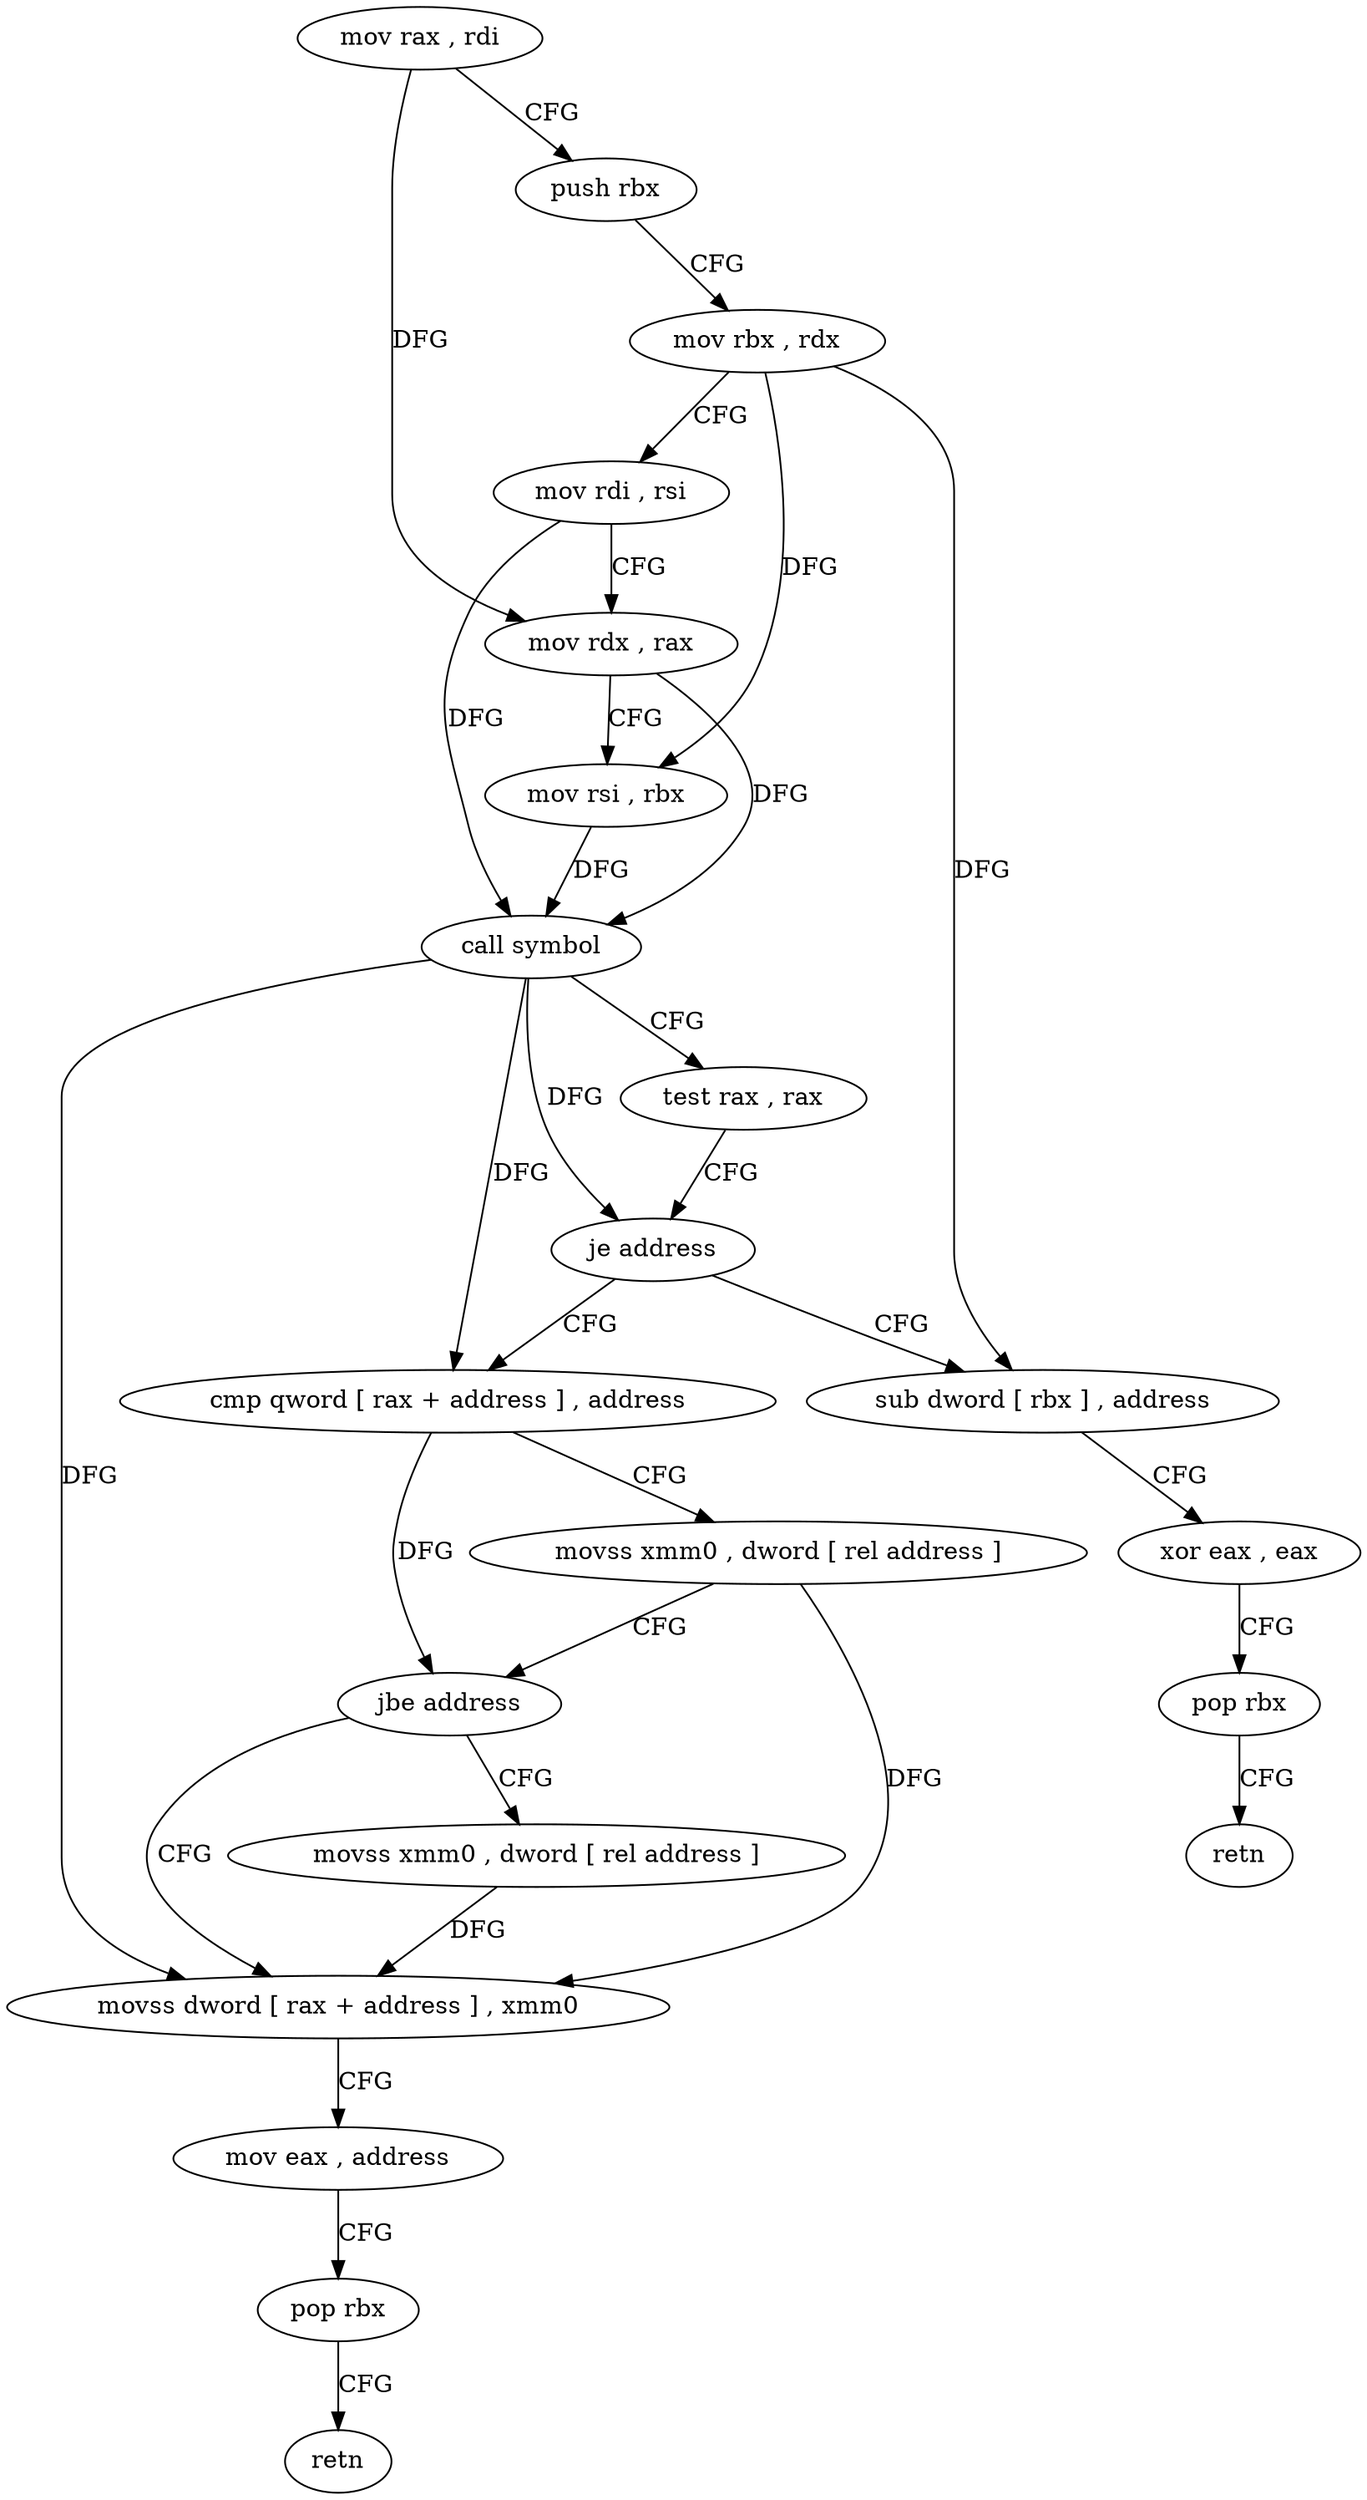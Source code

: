 digraph "func" {
"4245392" [label = "mov rax , rdi" ]
"4245395" [label = "push rbx" ]
"4245396" [label = "mov rbx , rdx" ]
"4245399" [label = "mov rdi , rsi" ]
"4245402" [label = "mov rdx , rax" ]
"4245405" [label = "mov rsi , rbx" ]
"4245408" [label = "call symbol" ]
"4245413" [label = "test rax , rax" ]
"4245416" [label = "je address" ]
"4245456" [label = "sub dword [ rbx ] , address" ]
"4245418" [label = "cmp qword [ rax + address ] , address" ]
"4245459" [label = "xor eax , eax" ]
"4245461" [label = "pop rbx" ]
"4245462" [label = "retn" ]
"4245423" [label = "movss xmm0 , dword [ rel address ]" ]
"4245431" [label = "jbe address" ]
"4245441" [label = "movss dword [ rax + address ] , xmm0" ]
"4245433" [label = "movss xmm0 , dword [ rel address ]" ]
"4245446" [label = "mov eax , address" ]
"4245451" [label = "pop rbx" ]
"4245452" [label = "retn" ]
"4245392" -> "4245395" [ label = "CFG" ]
"4245392" -> "4245402" [ label = "DFG" ]
"4245395" -> "4245396" [ label = "CFG" ]
"4245396" -> "4245399" [ label = "CFG" ]
"4245396" -> "4245405" [ label = "DFG" ]
"4245396" -> "4245456" [ label = "DFG" ]
"4245399" -> "4245402" [ label = "CFG" ]
"4245399" -> "4245408" [ label = "DFG" ]
"4245402" -> "4245405" [ label = "CFG" ]
"4245402" -> "4245408" [ label = "DFG" ]
"4245405" -> "4245408" [ label = "DFG" ]
"4245408" -> "4245413" [ label = "CFG" ]
"4245408" -> "4245416" [ label = "DFG" ]
"4245408" -> "4245418" [ label = "DFG" ]
"4245408" -> "4245441" [ label = "DFG" ]
"4245413" -> "4245416" [ label = "CFG" ]
"4245416" -> "4245456" [ label = "CFG" ]
"4245416" -> "4245418" [ label = "CFG" ]
"4245456" -> "4245459" [ label = "CFG" ]
"4245418" -> "4245423" [ label = "CFG" ]
"4245418" -> "4245431" [ label = "DFG" ]
"4245459" -> "4245461" [ label = "CFG" ]
"4245461" -> "4245462" [ label = "CFG" ]
"4245423" -> "4245431" [ label = "CFG" ]
"4245423" -> "4245441" [ label = "DFG" ]
"4245431" -> "4245441" [ label = "CFG" ]
"4245431" -> "4245433" [ label = "CFG" ]
"4245441" -> "4245446" [ label = "CFG" ]
"4245433" -> "4245441" [ label = "DFG" ]
"4245446" -> "4245451" [ label = "CFG" ]
"4245451" -> "4245452" [ label = "CFG" ]
}
